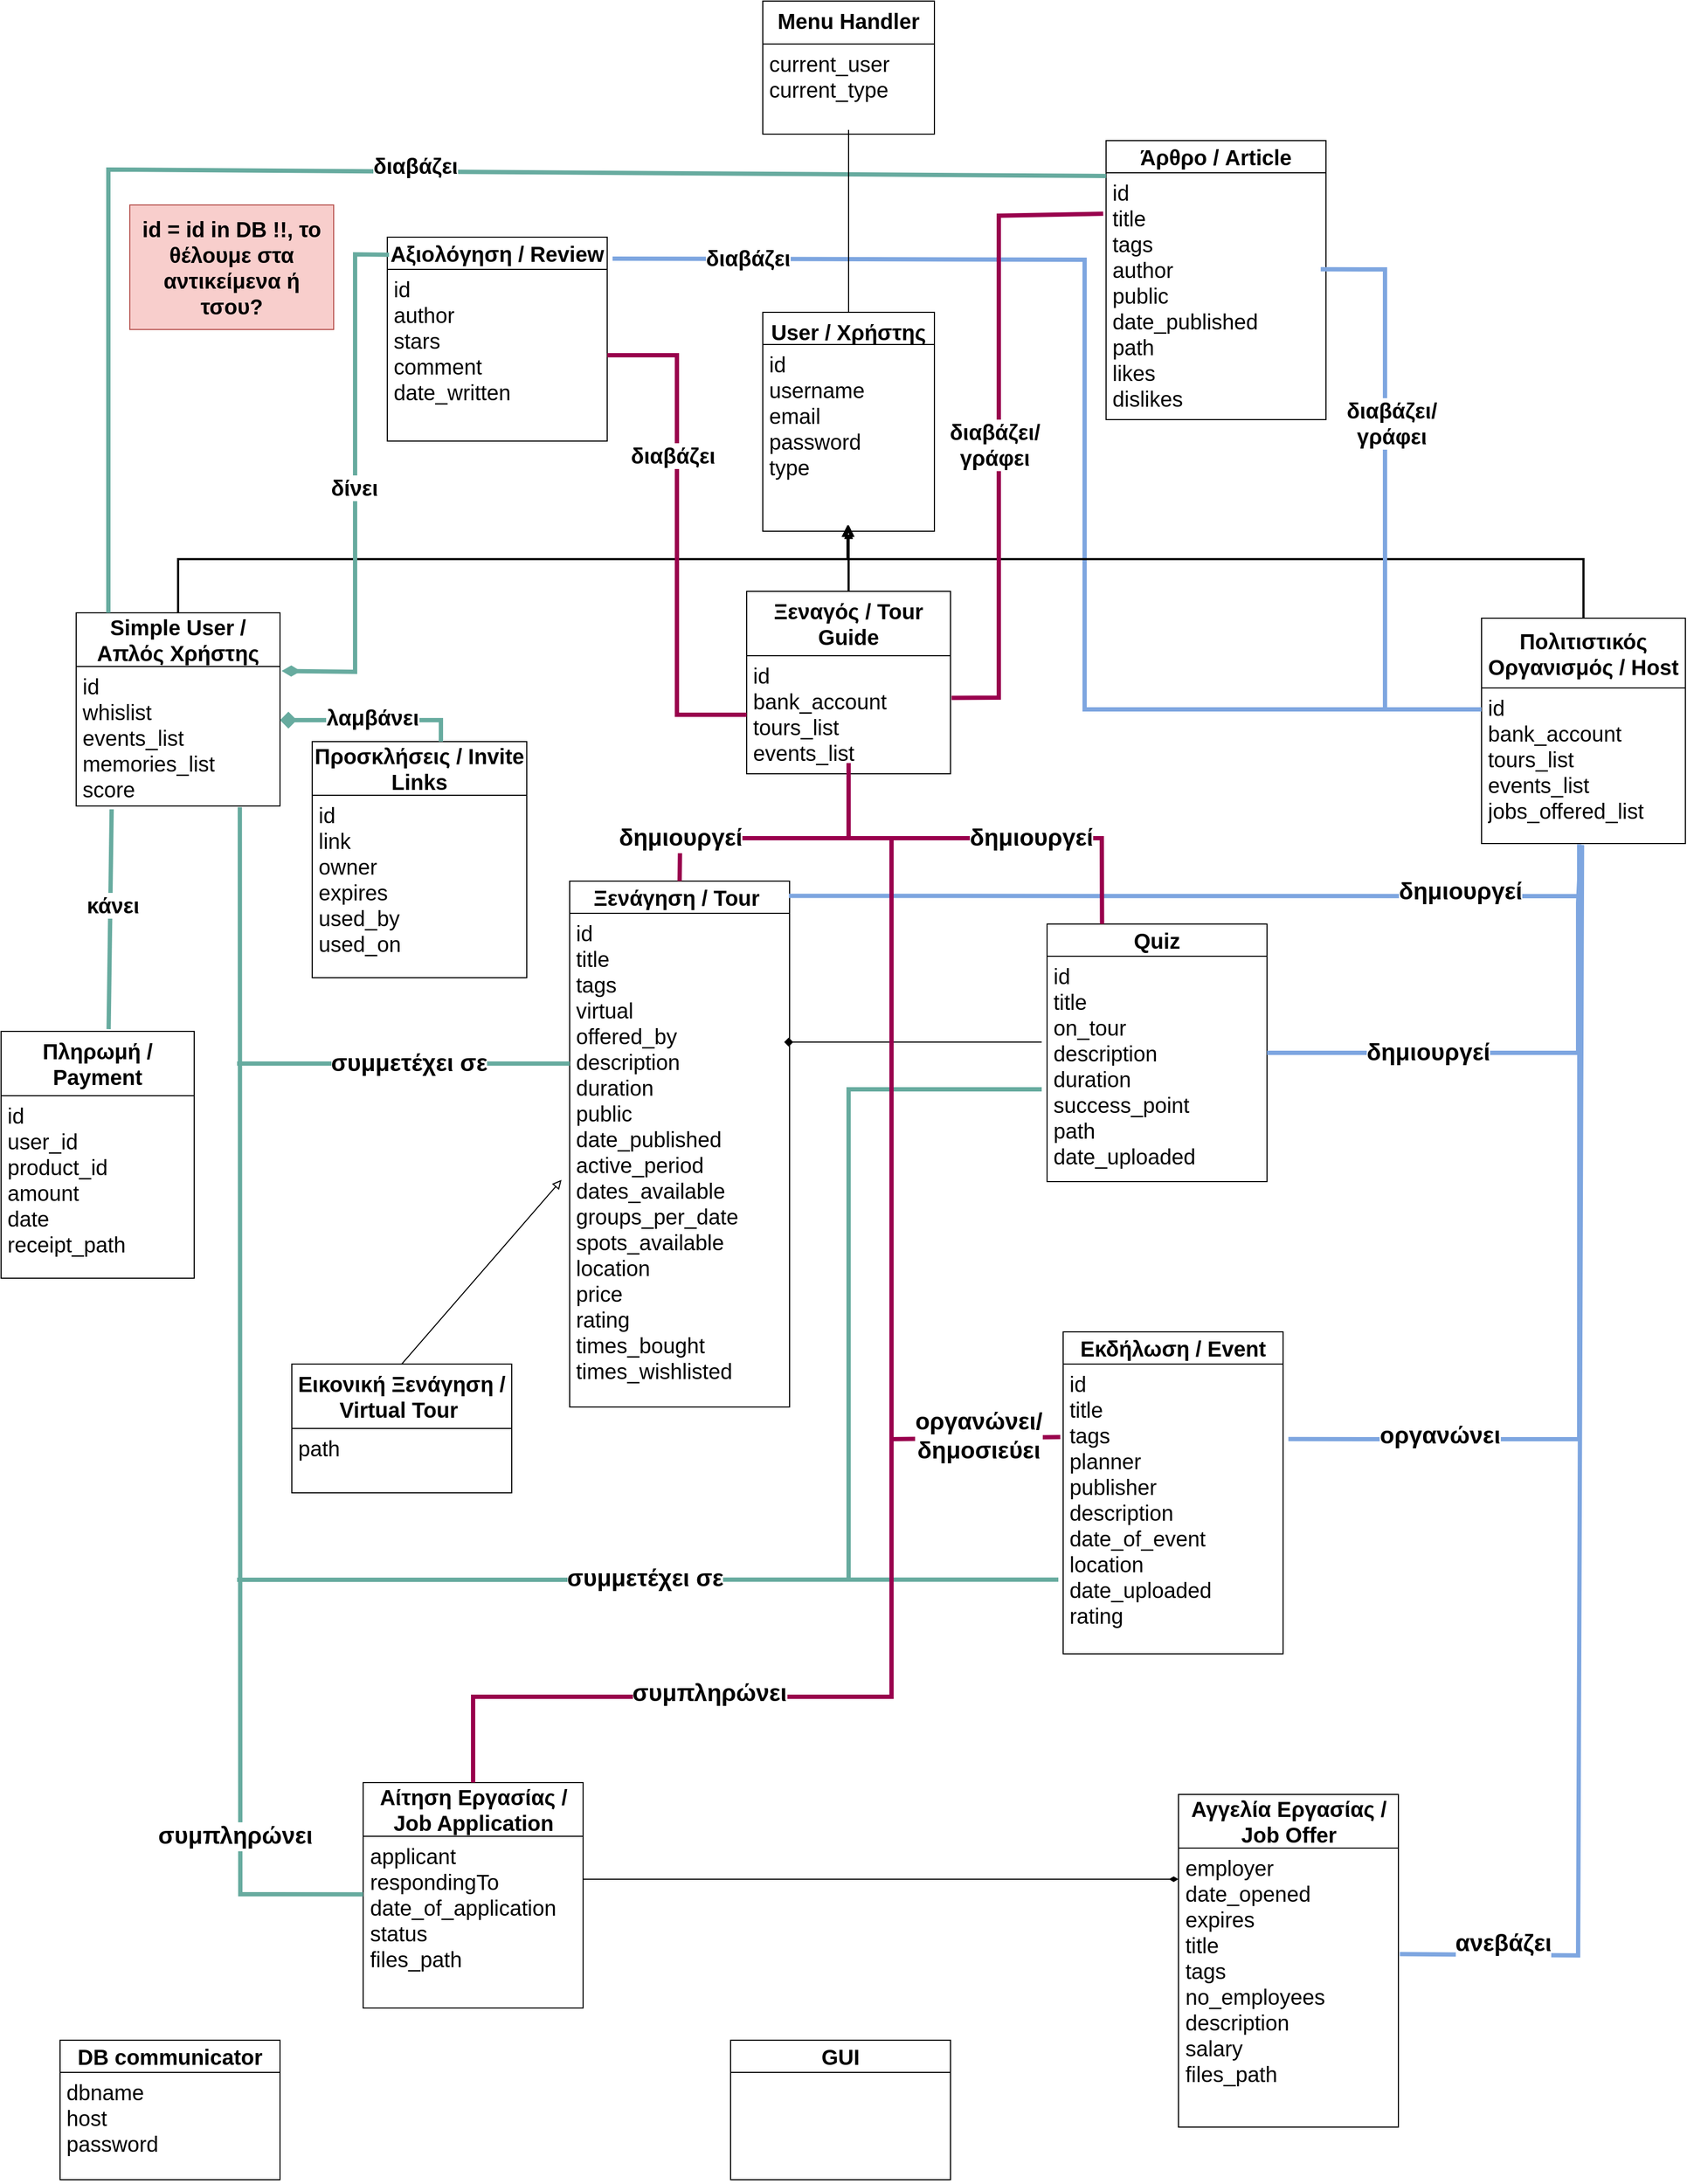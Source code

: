<mxfile version="21.2.1" type="device">
  <diagram id="C5RBs43oDa-KdzZeNtuy" name="Page-1">
    <mxGraphModel dx="2664" dy="2073" grid="1" gridSize="10" guides="1" tooltips="1" connect="1" arrows="1" fold="1" page="1" pageScale="1" pageWidth="827" pageHeight="1169" math="0" shadow="0">
      <root>
        <mxCell id="WIyWlLk6GJQsqaUBKTNV-0" />
        <mxCell id="WIyWlLk6GJQsqaUBKTNV-1" parent="WIyWlLk6GJQsqaUBKTNV-0" />
        <mxCell id="2JS95DW83qILI5_Ju0iu-93" value="" style="endArrow=none;html=1;rounded=0;strokeColor=#7EA6E0;strokeWidth=4;fontSize=20;" parent="WIyWlLk6GJQsqaUBKTNV-1" edge="1">
          <mxGeometry width="50" height="50" relative="1" as="geometry">
            <mxPoint x="610" y="-880" as="sourcePoint" />
            <mxPoint x="1420" y="-460" as="targetPoint" />
            <Array as="points">
              <mxPoint x="1050" y="-879" />
              <mxPoint x="1050" y="-460" />
            </Array>
          </mxGeometry>
        </mxCell>
        <mxCell id="zkfFHV4jXpPFQw0GAbJ--0" value="User / Χρήστης" style="swimlane;fontStyle=1;align=center;verticalAlign=top;childLayout=stackLayout;horizontal=1;startSize=30;horizontalStack=0;resizeParent=1;resizeLast=0;collapsible=1;marginBottom=0;rounded=0;shadow=0;strokeWidth=1;fontSize=20;" parent="WIyWlLk6GJQsqaUBKTNV-1" vertex="1">
          <mxGeometry x="750" y="-830" width="160" height="204" as="geometry">
            <mxRectangle x="230" y="140" width="160" height="26" as="alternateBounds" />
          </mxGeometry>
        </mxCell>
        <mxCell id="zkfFHV4jXpPFQw0GAbJ--1" value="id&#xa;username&#xa;email&#xa;password&#xa;type" style="text;align=left;verticalAlign=top;spacingLeft=4;spacingRight=4;overflow=hidden;rotatable=0;points=[[0,0.5],[1,0.5]];portConstraint=eastwest;fontSize=20;" parent="zkfFHV4jXpPFQw0GAbJ--0" vertex="1">
          <mxGeometry y="30" width="160" height="170" as="geometry" />
        </mxCell>
        <mxCell id="2JS95DW83qILI5_Ju0iu-21" style="edgeStyle=orthogonalEdgeStyle;rounded=0;orthogonalLoop=1;jettySize=auto;html=1;exitX=0.5;exitY=0;exitDx=0;exitDy=0;entryX=0.5;entryY=0.988;entryDx=0;entryDy=0;entryPerimeter=0;endArrow=block;endFill=0;strokeWidth=2;fontSize=20;" parent="WIyWlLk6GJQsqaUBKTNV-1" source="2JS95DW83qILI5_Ju0iu-8" target="zkfFHV4jXpPFQw0GAbJ--1" edge="1">
          <mxGeometry relative="1" as="geometry">
            <Array as="points">
              <mxPoint x="205" y="-600" />
              <mxPoint x="830" y="-600" />
            </Array>
          </mxGeometry>
        </mxCell>
        <mxCell id="2JS95DW83qILI5_Ju0iu-8" value="&lt;b style=&quot;font-size: 20px;&quot;&gt;Simple User / Απλός Χρήστης&lt;/b&gt;" style="swimlane;fontStyle=0;childLayout=stackLayout;horizontal=1;startSize=50;horizontalStack=0;resizeParent=1;resizeParentMax=0;resizeLast=0;collapsible=1;marginBottom=0;whiteSpace=wrap;html=1;verticalAlign=middle;fontSize=20;" parent="WIyWlLk6GJQsqaUBKTNV-1" vertex="1">
          <mxGeometry x="110" y="-550" width="190" height="180" as="geometry" />
        </mxCell>
        <mxCell id="2JS95DW83qILI5_Ju0iu-9" value="id&lt;br style=&quot;font-size: 20px;&quot;&gt;whislist&lt;br style=&quot;font-size: 20px;&quot;&gt;events_list&lt;br style=&quot;font-size: 20px;&quot;&gt;memories_list&lt;br&gt;score" style="text;strokeColor=none;fillColor=none;align=left;verticalAlign=top;spacingLeft=4;spacingRight=4;overflow=hidden;points=[[0,0.5],[1,0.5]];portConstraint=eastwest;rotatable=0;whiteSpace=wrap;html=1;fontSize=20;" parent="2JS95DW83qILI5_Ju0iu-8" vertex="1">
          <mxGeometry y="50" width="190" height="130" as="geometry" />
        </mxCell>
        <mxCell id="2JS95DW83qILI5_Ju0iu-12" value="&lt;b style=&quot;font-size: 20px;&quot;&gt;Ξεναγός / Tour Guide&lt;/b&gt;" style="swimlane;fontStyle=0;childLayout=stackLayout;horizontal=1;startSize=60;horizontalStack=0;resizeParent=1;resizeParentMax=0;resizeLast=0;collapsible=1;marginBottom=0;whiteSpace=wrap;html=1;verticalAlign=middle;fontSize=20;" parent="WIyWlLk6GJQsqaUBKTNV-1" vertex="1">
          <mxGeometry x="735" y="-570" width="190" height="170" as="geometry" />
        </mxCell>
        <mxCell id="2JS95DW83qILI5_Ju0iu-13" value="id&lt;br style=&quot;font-size: 20px;&quot;&gt;bank_account&lt;br style=&quot;font-size: 20px;&quot;&gt;tours_list&lt;br&gt;events_list" style="text;strokeColor=none;fillColor=none;align=left;verticalAlign=top;spacingLeft=4;spacingRight=4;overflow=hidden;points=[[0,0.5],[1,0.5]];portConstraint=eastwest;rotatable=0;whiteSpace=wrap;html=1;fontSize=20;" parent="2JS95DW83qILI5_Ju0iu-12" vertex="1">
          <mxGeometry y="60" width="190" height="110" as="geometry" />
        </mxCell>
        <mxCell id="2JS95DW83qILI5_Ju0iu-22" style="edgeStyle=orthogonalEdgeStyle;rounded=0;orthogonalLoop=1;jettySize=auto;html=1;exitX=0.5;exitY=0;exitDx=0;exitDy=0;entryX=0.494;entryY=0.988;entryDx=0;entryDy=0;entryPerimeter=0;endArrow=block;endFill=0;strokeWidth=2;strokeColor=#000000;fontSize=20;" parent="WIyWlLk6GJQsqaUBKTNV-1" source="2JS95DW83qILI5_Ju0iu-14" target="zkfFHV4jXpPFQw0GAbJ--1" edge="1">
          <mxGeometry relative="1" as="geometry">
            <Array as="points">
              <mxPoint x="1515" y="-600" />
              <mxPoint x="829" y="-600" />
            </Array>
          </mxGeometry>
        </mxCell>
        <mxCell id="2JS95DW83qILI5_Ju0iu-14" value="&lt;b style=&quot;font-size: 20px;&quot;&gt;Πολιτιστικός Οργανισμός / Host&lt;/b&gt;" style="swimlane;fontStyle=0;childLayout=stackLayout;horizontal=1;startSize=65;horizontalStack=0;resizeParent=1;resizeParentMax=0;resizeLast=0;collapsible=1;marginBottom=0;whiteSpace=wrap;html=1;verticalAlign=middle;fontSize=20;" parent="WIyWlLk6GJQsqaUBKTNV-1" vertex="1">
          <mxGeometry x="1420" y="-545" width="190" height="210" as="geometry" />
        </mxCell>
        <mxCell id="2JS95DW83qILI5_Ju0iu-15" value="id&lt;br style=&quot;font-size: 20px;&quot;&gt;bank_account&lt;br style=&quot;font-size: 20px;&quot;&gt;tours_list&lt;br style=&quot;font-size: 20px;&quot;&gt;events_list&lt;br&gt;jobs_offered_list" style="text;strokeColor=none;fillColor=none;align=left;verticalAlign=top;spacingLeft=4;spacingRight=4;overflow=hidden;points=[[0,0.5],[1,0.5]];portConstraint=eastwest;rotatable=0;whiteSpace=wrap;html=1;fontSize=20;" parent="2JS95DW83qILI5_Ju0iu-14" vertex="1">
          <mxGeometry y="65" width="190" height="145" as="geometry" />
        </mxCell>
        <mxCell id="2JS95DW83qILI5_Ju0iu-20" value="" style="endArrow=blockThin;html=1;rounded=0;exitX=0.5;exitY=0;exitDx=0;exitDy=0;endFill=0;endSize=6;strokeWidth=2;fontSize=20;" parent="WIyWlLk6GJQsqaUBKTNV-1" source="2JS95DW83qILI5_Ju0iu-12" target="zkfFHV4jXpPFQw0GAbJ--1" edge="1">
          <mxGeometry width="50" height="50" relative="1" as="geometry">
            <mxPoint x="680" y="-450" as="sourcePoint" />
            <mxPoint x="730" y="-500" as="targetPoint" />
          </mxGeometry>
        </mxCell>
        <mxCell id="2JS95DW83qILI5_Ju0iu-25" value="&lt;b style=&quot;font-size: 20px;&quot;&gt;Πληρωμή / Payment&lt;/b&gt;" style="swimlane;fontStyle=0;childLayout=stackLayout;horizontal=1;startSize=60;horizontalStack=0;resizeParent=1;resizeParentMax=0;resizeLast=0;collapsible=1;marginBottom=0;whiteSpace=wrap;html=1;verticalAlign=middle;fontSize=20;" parent="WIyWlLk6GJQsqaUBKTNV-1" vertex="1">
          <mxGeometry x="40" y="-160" width="180" height="230" as="geometry" />
        </mxCell>
        <mxCell id="2JS95DW83qILI5_Ju0iu-26" value="id&lt;br style=&quot;font-size: 20px;&quot;&gt;user_id&lt;br style=&quot;font-size: 20px;&quot;&gt;product_id&lt;br style=&quot;font-size: 20px;&quot;&gt;amount&lt;br style=&quot;font-size: 20px;&quot;&gt;date&lt;br style=&quot;font-size: 20px;&quot;&gt;receipt_path" style="text;strokeColor=none;fillColor=none;align=left;verticalAlign=top;spacingLeft=4;spacingRight=4;overflow=hidden;points=[[0,0.5],[1,0.5]];portConstraint=eastwest;rotatable=0;whiteSpace=wrap;html=1;fontSize=20;" parent="2JS95DW83qILI5_Ju0iu-25" vertex="1">
          <mxGeometry y="60" width="180" height="170" as="geometry" />
        </mxCell>
        <mxCell id="2JS95DW83qILI5_Ju0iu-31" value="&lt;b style=&quot;font-size: 20px;&quot;&gt;Αγγελία Εργασίας / Job Offer&lt;/b&gt;" style="swimlane;fontStyle=0;childLayout=stackLayout;horizontal=1;startSize=50;horizontalStack=0;resizeParent=1;resizeParentMax=0;resizeLast=0;collapsible=1;marginBottom=0;whiteSpace=wrap;html=1;fontSize=20;" parent="WIyWlLk6GJQsqaUBKTNV-1" vertex="1">
          <mxGeometry x="1137.5" y="551" width="205" height="310" as="geometry" />
        </mxCell>
        <mxCell id="2JS95DW83qILI5_Ju0iu-32" value="employer&lt;br&gt;date_opened&lt;br&gt;expires&lt;br&gt;title&lt;br&gt;tags&lt;br&gt;no_employees&lt;br&gt;description&lt;br&gt;salary&lt;br&gt;files_path" style="text;strokeColor=none;fillColor=none;align=left;verticalAlign=top;spacingLeft=4;spacingRight=4;overflow=hidden;points=[[0,0.5],[1,0.5]];portConstraint=eastwest;rotatable=0;whiteSpace=wrap;html=1;fontSize=20;" parent="2JS95DW83qILI5_Ju0iu-31" vertex="1">
          <mxGeometry y="50" width="205" height="260" as="geometry" />
        </mxCell>
        <mxCell id="2JS95DW83qILI5_Ju0iu-35" value="&lt;b style=&quot;font-size: 20px;&quot;&gt;Αίτηση Εργασίας / Job Application&lt;/b&gt;" style="swimlane;fontStyle=0;childLayout=stackLayout;horizontal=1;startSize=50;horizontalStack=0;resizeParent=1;resizeParentMax=0;resizeLast=0;collapsible=1;marginBottom=0;whiteSpace=wrap;html=1;fontSize=20;" parent="WIyWlLk6GJQsqaUBKTNV-1" vertex="1">
          <mxGeometry x="377.5" y="540" width="205" height="210" as="geometry" />
        </mxCell>
        <mxCell id="2JS95DW83qILI5_Ju0iu-36" value="applicant&lt;br&gt;respondingTo&lt;br&gt;date_of_application&lt;br&gt;status&lt;br&gt;files_path&lt;br&gt;" style="text;strokeColor=none;fillColor=none;align=left;verticalAlign=top;spacingLeft=4;spacingRight=4;overflow=hidden;points=[[0,0.5],[1,0.5]];portConstraint=eastwest;rotatable=0;whiteSpace=wrap;html=1;fontSize=20;" parent="2JS95DW83qILI5_Ju0iu-35" vertex="1">
          <mxGeometry y="50" width="205" height="160" as="geometry" />
        </mxCell>
        <mxCell id="2JS95DW83qILI5_Ju0iu-37" value="&lt;b style=&quot;font-size: 20px;&quot;&gt;Ξενάγηση / Tour&amp;nbsp;&lt;/b&gt;" style="swimlane;fontStyle=0;childLayout=stackLayout;horizontal=1;startSize=30;horizontalStack=0;resizeParent=1;resizeParentMax=0;resizeLast=0;collapsible=1;marginBottom=0;whiteSpace=wrap;html=1;fontSize=20;" parent="WIyWlLk6GJQsqaUBKTNV-1" vertex="1">
          <mxGeometry x="570" y="-300" width="205" height="490" as="geometry" />
        </mxCell>
        <mxCell id="2JS95DW83qILI5_Ju0iu-38" value="id&amp;nbsp;&lt;br style=&quot;font-size: 20px;&quot;&gt;title&lt;br style=&quot;font-size: 20px;&quot;&gt;tags&lt;br style=&quot;font-size: 20px;&quot;&gt;virtual&lt;br style=&quot;font-size: 20px;&quot;&gt;offered_by&lt;br style=&quot;font-size: 20px;&quot;&gt;description&lt;br style=&quot;font-size: 20px;&quot;&gt;duration&lt;br style=&quot;font-size: 20px;&quot;&gt;public&lt;br style=&quot;font-size: 20px;&quot;&gt;date_published&lt;br style=&quot;font-size: 20px;&quot;&gt;active_period&lt;br style=&quot;font-size: 20px;&quot;&gt;dates_available&lt;br&gt;groups_per_date&lt;br style=&quot;font-size: 20px;&quot;&gt;spots_available&lt;br&gt;location&lt;br&gt;price&lt;br style=&quot;font-size: 20px;&quot;&gt;rating&lt;br style=&quot;font-size: 20px;&quot;&gt;times_bought&lt;br style=&quot;font-size: 20px;&quot;&gt;times_wishlisted" style="text;strokeColor=none;fillColor=none;align=left;verticalAlign=top;spacingLeft=4;spacingRight=4;overflow=hidden;points=[[0,0.5],[1,0.5]];portConstraint=eastwest;rotatable=0;whiteSpace=wrap;html=1;fontSize=20;" parent="2JS95DW83qILI5_Ju0iu-37" vertex="1">
          <mxGeometry y="30" width="205" height="460" as="geometry" />
        </mxCell>
        <mxCell id="2JS95DW83qILI5_Ju0iu-39" value="&lt;b style=&quot;font-size: 20px;&quot;&gt;Εικονική Ξενάγηση / Virtual Tour&amp;nbsp;&lt;/b&gt;" style="swimlane;fontStyle=0;childLayout=stackLayout;horizontal=1;startSize=60;horizontalStack=0;resizeParent=1;resizeParentMax=0;resizeLast=0;collapsible=1;marginBottom=0;whiteSpace=wrap;html=1;fontSize=20;" parent="WIyWlLk6GJQsqaUBKTNV-1" vertex="1">
          <mxGeometry x="311" y="150" width="205" height="120" as="geometry" />
        </mxCell>
        <mxCell id="2JS95DW83qILI5_Ju0iu-40" value="path&lt;br style=&quot;font-size: 20px;&quot;&gt;" style="text;strokeColor=none;fillColor=none;align=left;verticalAlign=top;spacingLeft=4;spacingRight=4;overflow=hidden;points=[[0,0.5],[1,0.5]];portConstraint=eastwest;rotatable=0;whiteSpace=wrap;html=1;fontSize=20;" parent="2JS95DW83qILI5_Ju0iu-39" vertex="1">
          <mxGeometry y="60" width="205" height="60" as="geometry" />
        </mxCell>
        <mxCell id="2JS95DW83qILI5_Ju0iu-41" value="&lt;font style=&quot;font-size: 20px;&quot;&gt;&lt;b style=&quot;font-size: 20px;&quot;&gt;id = id in DB !!, το θέλουμε στα αντικείμενα ή τσου?&lt;/b&gt;&lt;/font&gt;" style="text;html=1;strokeColor=#b85450;fillColor=#f8cecc;align=center;verticalAlign=middle;whiteSpace=wrap;rounded=0;fontSize=20;" parent="WIyWlLk6GJQsqaUBKTNV-1" vertex="1">
          <mxGeometry x="160" y="-930" width="190" height="116" as="geometry" />
        </mxCell>
        <mxCell id="2JS95DW83qILI5_Ju0iu-44" value="&lt;b style=&quot;font-size: 20px;&quot;&gt;Εκδήλωση / Event&lt;/b&gt;" style="swimlane;fontStyle=0;childLayout=stackLayout;horizontal=1;startSize=30;horizontalStack=0;resizeParent=1;resizeParentMax=0;resizeLast=0;collapsible=1;marginBottom=0;whiteSpace=wrap;html=1;fontSize=20;" parent="WIyWlLk6GJQsqaUBKTNV-1" vertex="1">
          <mxGeometry x="1030" y="120" width="205" height="300" as="geometry" />
        </mxCell>
        <mxCell id="2JS95DW83qILI5_Ju0iu-45" value="id&amp;nbsp;&lt;br style=&quot;font-size: 20px;&quot;&gt;title&lt;br style=&quot;font-size: 20px;&quot;&gt;tags&lt;br style=&quot;font-size: 20px;&quot;&gt;planner&lt;br style=&quot;font-size: 20px;&quot;&gt;publisher&lt;br style=&quot;font-size: 20px;&quot;&gt;description&lt;br style=&quot;font-size: 20px;&quot;&gt;date_of_event&lt;br&gt;location&lt;br style=&quot;font-size: 20px;&quot;&gt;date_uploaded&lt;br style=&quot;font-size: 20px;&quot;&gt;rating" style="text;strokeColor=none;fillColor=none;align=left;verticalAlign=top;spacingLeft=4;spacingRight=4;overflow=hidden;points=[[0,0.5],[1,0.5]];portConstraint=eastwest;rotatable=0;whiteSpace=wrap;html=1;fontSize=20;" parent="2JS95DW83qILI5_Ju0iu-44" vertex="1">
          <mxGeometry y="30" width="205" height="270" as="geometry" />
        </mxCell>
        <mxCell id="2JS95DW83qILI5_Ju0iu-46" value="&lt;b style=&quot;font-size: 20px;&quot;&gt;Quiz&lt;/b&gt;" style="swimlane;fontStyle=0;childLayout=stackLayout;horizontal=1;startSize=30;horizontalStack=0;resizeParent=1;resizeParentMax=0;resizeLast=0;collapsible=1;marginBottom=0;whiteSpace=wrap;html=1;fontSize=20;" parent="WIyWlLk6GJQsqaUBKTNV-1" vertex="1">
          <mxGeometry x="1015" y="-260" width="205" height="240" as="geometry" />
        </mxCell>
        <mxCell id="2JS95DW83qILI5_Ju0iu-47" value="id&amp;nbsp;&lt;br style=&quot;font-size: 20px;&quot;&gt;title&lt;br style=&quot;font-size: 20px;&quot;&gt;on_tour&lt;br style=&quot;font-size: 20px;&quot;&gt;description&lt;br style=&quot;font-size: 20px;&quot;&gt;duration&lt;br&gt;success_point&lt;br style=&quot;font-size: 20px;&quot;&gt;path&lt;br style=&quot;font-size: 20px;&quot;&gt;date_uploaded" style="text;strokeColor=none;fillColor=none;align=left;verticalAlign=top;spacingLeft=4;spacingRight=4;overflow=hidden;points=[[0,0.5],[1,0.5]];portConstraint=eastwest;rotatable=0;whiteSpace=wrap;html=1;fontSize=20;" parent="2JS95DW83qILI5_Ju0iu-46" vertex="1">
          <mxGeometry y="30" width="205" height="210" as="geometry" />
        </mxCell>
        <mxCell id="2JS95DW83qILI5_Ju0iu-48" value="&lt;b style=&quot;font-size: 20px;&quot;&gt;Προσκλήσεις / Invite Links&lt;/b&gt;" style="swimlane;fontStyle=0;childLayout=stackLayout;horizontal=1;startSize=50;horizontalStack=0;resizeParent=1;resizeParentMax=0;resizeLast=0;collapsible=1;marginBottom=0;whiteSpace=wrap;html=1;fontSize=20;" parent="WIyWlLk6GJQsqaUBKTNV-1" vertex="1">
          <mxGeometry x="330" y="-430" width="200" height="220" as="geometry" />
        </mxCell>
        <mxCell id="2JS95DW83qILI5_Ju0iu-49" value="id&lt;br style=&quot;font-size: 20px;&quot;&gt;link&lt;br style=&quot;font-size: 20px;&quot;&gt;owner&lt;br style=&quot;font-size: 20px;&quot;&gt;expires&lt;br style=&quot;font-size: 20px;&quot;&gt;used_by&lt;br style=&quot;font-size: 20px;&quot;&gt;used_on" style="text;strokeColor=none;fillColor=none;align=left;verticalAlign=top;spacingLeft=4;spacingRight=4;overflow=hidden;points=[[0,0.5],[1,0.5]];portConstraint=eastwest;rotatable=0;whiteSpace=wrap;html=1;fontSize=20;" parent="2JS95DW83qILI5_Ju0iu-48" vertex="1">
          <mxGeometry y="50" width="200" height="170" as="geometry" />
        </mxCell>
        <mxCell id="2JS95DW83qILI5_Ju0iu-52" value="&lt;b style=&quot;font-size: 20px;&quot;&gt;Άρθρο / Article&lt;/b&gt;" style="swimlane;fontStyle=0;childLayout=stackLayout;horizontal=1;startSize=30;horizontalStack=0;resizeParent=1;resizeParentMax=0;resizeLast=0;collapsible=1;marginBottom=0;whiteSpace=wrap;html=1;fontSize=20;" parent="WIyWlLk6GJQsqaUBKTNV-1" vertex="1">
          <mxGeometry x="1070" y="-990" width="205" height="260" as="geometry" />
        </mxCell>
        <mxCell id="2JS95DW83qILI5_Ju0iu-53" value="id&amp;nbsp;&lt;br style=&quot;font-size: 20px;&quot;&gt;title&lt;br style=&quot;font-size: 20px;&quot;&gt;tags&lt;br style=&quot;font-size: 20px;&quot;&gt;author&lt;br style=&quot;font-size: 20px;&quot;&gt;public&lt;br style=&quot;font-size: 20px;&quot;&gt;date_published&lt;br style=&quot;font-size: 20px;&quot;&gt;path&lt;br&gt;likes&lt;br&gt;dislikes" style="text;strokeColor=none;fillColor=none;align=left;verticalAlign=top;spacingLeft=4;spacingRight=4;overflow=hidden;points=[[0,0.5],[1,0.5]];portConstraint=eastwest;rotatable=0;whiteSpace=wrap;html=1;fontSize=20;" parent="2JS95DW83qILI5_Ju0iu-52" vertex="1">
          <mxGeometry y="30" width="205" height="230" as="geometry" />
        </mxCell>
        <mxCell id="2JS95DW83qILI5_Ju0iu-54" value="&lt;b style=&quot;font-size: 20px;&quot;&gt;Aξιολόγηση / Review&lt;/b&gt;" style="swimlane;fontStyle=0;childLayout=stackLayout;horizontal=1;startSize=30;horizontalStack=0;resizeParent=1;resizeParentMax=0;resizeLast=0;collapsible=1;marginBottom=0;whiteSpace=wrap;html=1;fontSize=20;" parent="WIyWlLk6GJQsqaUBKTNV-1" vertex="1">
          <mxGeometry x="400" y="-900" width="205" height="190" as="geometry" />
        </mxCell>
        <mxCell id="2JS95DW83qILI5_Ju0iu-55" value="id&amp;nbsp;&lt;br style=&quot;font-size: 20px;&quot;&gt;author&lt;br style=&quot;font-size: 20px;&quot;&gt;stars&lt;br style=&quot;font-size: 20px;&quot;&gt;comment&lt;br style=&quot;font-size: 20px;&quot;&gt;date_written" style="text;strokeColor=none;fillColor=none;align=left;verticalAlign=top;spacingLeft=4;spacingRight=4;overflow=hidden;points=[[0,0.5],[1,0.5]];portConstraint=eastwest;rotatable=0;whiteSpace=wrap;html=1;fontSize=20;" parent="2JS95DW83qILI5_Ju0iu-54" vertex="1">
          <mxGeometry y="30" width="205" height="160" as="geometry" />
        </mxCell>
        <mxCell id="2JS95DW83qILI5_Ju0iu-66" value="" style="endArrow=none;html=1;rounded=0;exitX=0.557;exitY=-0.009;exitDx=0;exitDy=0;strokeColor=#67AB9F;strokeWidth=4;entryX=0.174;entryY=1.024;entryDx=0;entryDy=0;entryPerimeter=0;fontSize=20;exitPerimeter=0;" parent="WIyWlLk6GJQsqaUBKTNV-1" source="2JS95DW83qILI5_Ju0iu-25" target="2JS95DW83qILI5_Ju0iu-9" edge="1">
          <mxGeometry width="50" height="50" relative="1" as="geometry">
            <mxPoint x="130" y="-360" as="sourcePoint" />
            <mxPoint x="180" y="-410" as="targetPoint" />
            <Array as="points" />
          </mxGeometry>
        </mxCell>
        <mxCell id="2JS95DW83qILI5_Ju0iu-67" value="" style="endArrow=none;html=1;rounded=0;exitX=0.5;exitY=0;exitDx=0;exitDy=0;startArrow=none;startFill=0;strokeWidth=4;strokeColor=#99004D;fontSize=20;" parent="WIyWlLk6GJQsqaUBKTNV-1" source="2JS95DW83qILI5_Ju0iu-37" target="2JS95DW83qILI5_Ju0iu-13" edge="1">
          <mxGeometry width="50" height="50" relative="1" as="geometry">
            <mxPoint x="670" y="-250" as="sourcePoint" />
            <mxPoint x="720" y="-300" as="targetPoint" />
            <Array as="points">
              <mxPoint x="673" y="-340" />
              <mxPoint x="830" y="-340" />
            </Array>
          </mxGeometry>
        </mxCell>
        <mxCell id="2JS95DW83qILI5_Ju0iu-69" value="" style="endArrow=none;html=1;rounded=0;exitX=-0.037;exitY=0.54;exitDx=0;exitDy=0;startArrow=block;startFill=0;exitPerimeter=0;entryX=0.5;entryY=0;entryDx=0;entryDy=0;fontSize=20;" parent="WIyWlLk6GJQsqaUBKTNV-1" source="2JS95DW83qILI5_Ju0iu-38" target="2JS95DW83qILI5_Ju0iu-39" edge="1">
          <mxGeometry width="50" height="50" relative="1" as="geometry">
            <mxPoint x="870" y="-230" as="sourcePoint" />
            <mxPoint x="750" y="50" as="targetPoint" />
          </mxGeometry>
        </mxCell>
        <mxCell id="2JS95DW83qILI5_Ju0iu-70" value="" style="endArrow=none;html=1;rounded=0;entryX=0.479;entryY=1.005;entryDx=0;entryDy=0;entryPerimeter=0;strokeColor=#7EA6E0;strokeWidth=4;fontSize=20;exitX=0.997;exitY=0.028;exitDx=0;exitDy=0;exitPerimeter=0;" parent="WIyWlLk6GJQsqaUBKTNV-1" source="2JS95DW83qILI5_Ju0iu-37" target="2JS95DW83qILI5_Ju0iu-15" edge="1">
          <mxGeometry width="50" height="50" relative="1" as="geometry">
            <mxPoint x="780" y="-280" as="sourcePoint" />
            <mxPoint x="930" y="-340" as="targetPoint" />
            <Array as="points">
              <mxPoint x="1511" y="-286" />
            </Array>
          </mxGeometry>
        </mxCell>
        <mxCell id="2JS95DW83qILI5_Ju0iu-71" value="" style="endArrow=diamond;html=1;rounded=0;endFill=1;fontSize=20;" parent="WIyWlLk6GJQsqaUBKTNV-1" edge="1">
          <mxGeometry width="50" height="50" relative="1" as="geometry">
            <mxPoint x="1010" y="-150" as="sourcePoint" />
            <mxPoint x="770" y="-150" as="targetPoint" />
          </mxGeometry>
        </mxCell>
        <mxCell id="2JS95DW83qILI5_Ju0iu-72" value="" style="endArrow=none;html=1;rounded=0;exitX=0.25;exitY=0;exitDx=0;exitDy=0;strokeWidth=4;strokeColor=#99004D;fontSize=20;" parent="WIyWlLk6GJQsqaUBKTNV-1" source="2JS95DW83qILI5_Ju0iu-46" edge="1">
          <mxGeometry width="50" height="50" relative="1" as="geometry">
            <mxPoint x="780" y="-360" as="sourcePoint" />
            <mxPoint x="830" y="-410" as="targetPoint" />
            <Array as="points">
              <mxPoint x="1066" y="-340" />
              <mxPoint x="830" y="-340" />
            </Array>
          </mxGeometry>
        </mxCell>
        <mxCell id="2JS95DW83qILI5_Ju0iu-73" value="" style="endArrow=none;html=1;rounded=0;entryX=0.487;entryY=1.009;entryDx=0;entryDy=0;entryPerimeter=0;strokeColor=#7EA6E0;strokeWidth=4;fontSize=20;" parent="WIyWlLk6GJQsqaUBKTNV-1" target="2JS95DW83qILI5_Ju0iu-15" edge="1">
          <mxGeometry width="50" height="50" relative="1" as="geometry">
            <mxPoint x="1220" y="-140" as="sourcePoint" />
            <mxPoint x="1310" y="-410" as="targetPoint" />
            <Array as="points">
              <mxPoint x="1510" y="-140" />
              <mxPoint x="1510" y="-280" />
            </Array>
          </mxGeometry>
        </mxCell>
        <mxCell id="2JS95DW83qILI5_Ju0iu-119" value="&lt;font style=&quot;font-size: 22px;&quot;&gt;&lt;b&gt;δημιουργεί&lt;/b&gt;&lt;/font&gt;" style="edgeLabel;html=1;align=center;verticalAlign=middle;resizable=0;points=[];" parent="2JS95DW83qILI5_Ju0iu-73" vertex="1" connectable="0">
          <mxGeometry x="0.104" relative="1" as="geometry">
            <mxPoint x="-117" as="offset" />
          </mxGeometry>
        </mxCell>
        <mxCell id="2JS95DW83qILI5_Ju0iu-74" value="" style="endArrow=none;html=1;rounded=0;entryX=0.008;entryY=0.086;entryDx=0;entryDy=0;startArrow=diamondThin;startFill=1;strokeWidth=4;strokeColor=#67AB9F;exitX=1.008;exitY=0.032;exitDx=0;exitDy=0;exitPerimeter=0;entryPerimeter=0;fontSize=20;" parent="WIyWlLk6GJQsqaUBKTNV-1" source="2JS95DW83qILI5_Ju0iu-9" target="2JS95DW83qILI5_Ju0iu-54" edge="1">
          <mxGeometry width="50" height="50" relative="1" as="geometry">
            <mxPoint x="300" y="-410" as="sourcePoint" />
            <mxPoint x="350" y="-460" as="targetPoint" />
            <Array as="points">
              <mxPoint x="370" y="-495" />
              <mxPoint x="370" y="-884" />
            </Array>
          </mxGeometry>
        </mxCell>
        <mxCell id="2JS95DW83qILI5_Ju0iu-108" value="&lt;font style=&quot;font-size: 20px;&quot;&gt;δίνει&lt;/font&gt;" style="edgeLabel;html=1;align=center;verticalAlign=middle;resizable=0;points=[];fontStyle=1;fontSize=20;" parent="2JS95DW83qILI5_Ju0iu-74" vertex="1" connectable="0">
          <mxGeometry x="-0.017" y="1" relative="1" as="geometry">
            <mxPoint as="offset" />
          </mxGeometry>
        </mxCell>
        <mxCell id="2JS95DW83qILI5_Ju0iu-75" value="" style="endArrow=none;html=1;rounded=0;exitX=1.005;exitY=0.357;exitDx=0;exitDy=0;exitPerimeter=0;entryX=-0.013;entryY=0.166;entryDx=0;entryDy=0;entryPerimeter=0;strokeWidth=4;strokeColor=#99004D;fontSize=20;" parent="WIyWlLk6GJQsqaUBKTNV-1" source="2JS95DW83qILI5_Ju0iu-13" target="2JS95DW83qILI5_Ju0iu-53" edge="1">
          <mxGeometry width="50" height="50" relative="1" as="geometry">
            <mxPoint x="1080" y="-450" as="sourcePoint" />
            <mxPoint x="1080" y="-474" as="targetPoint" />
            <Array as="points">
              <mxPoint x="970" y="-471" />
              <mxPoint x="970" y="-920" />
            </Array>
          </mxGeometry>
        </mxCell>
        <mxCell id="2JS95DW83qILI5_Ju0iu-76" value="" style="endArrow=none;html=1;rounded=0;strokeColor=#7EA6E0;strokeWidth=4;fontSize=20;entryX=0.976;entryY=0.391;entryDx=0;entryDy=0;entryPerimeter=0;" parent="WIyWlLk6GJQsqaUBKTNV-1" target="2JS95DW83qILI5_Ju0iu-53" edge="1">
          <mxGeometry width="50" height="50" relative="1" as="geometry">
            <mxPoint x="1420" y="-460" as="sourcePoint" />
            <mxPoint x="1280" y="-870" as="targetPoint" />
            <Array as="points">
              <mxPoint x="1330" y="-460" />
              <mxPoint x="1330" y="-870" />
            </Array>
          </mxGeometry>
        </mxCell>
        <mxCell id="2JS95DW83qILI5_Ju0iu-77" value="" style="endArrow=none;html=1;rounded=0;entryX=0.48;entryY=1.043;entryDx=0;entryDy=0;entryPerimeter=0;exitX=1.024;exitY=0.259;exitDx=0;exitDy=0;strokeColor=#7EA6E0;strokeWidth=4;fontSize=20;exitPerimeter=0;" parent="WIyWlLk6GJQsqaUBKTNV-1" source="2JS95DW83qILI5_Ju0iu-45" target="2JS95DW83qILI5_Ju0iu-15" edge="1">
          <mxGeometry width="50" height="50" relative="1" as="geometry">
            <mxPoint x="1080" y="-200" as="sourcePoint" />
            <mxPoint x="1130" y="-250" as="targetPoint" />
            <Array as="points">
              <mxPoint x="1511" y="220" />
            </Array>
          </mxGeometry>
        </mxCell>
        <mxCell id="2JS95DW83qILI5_Ju0iu-78" value="" style="endArrow=none;html=1;rounded=0;entryX=0.493;entryY=1.009;entryDx=0;entryDy=0;entryPerimeter=0;strokeWidth=4;strokeColor=#7EA6E0;fontSize=20;exitX=1.006;exitY=0.38;exitDx=0;exitDy=0;exitPerimeter=0;" parent="WIyWlLk6GJQsqaUBKTNV-1" source="2JS95DW83qILI5_Ju0iu-32" target="2JS95DW83qILI5_Ju0iu-15" edge="1">
          <mxGeometry width="50" height="50" relative="1" as="geometry">
            <mxPoint x="1360" y="370" as="sourcePoint" />
            <mxPoint x="1130" as="targetPoint" />
            <Array as="points">
              <mxPoint x="1510" y="701" />
            </Array>
          </mxGeometry>
        </mxCell>
        <mxCell id="2JS95DW83qILI5_Ju0iu-84" style="edgeStyle=orthogonalEdgeStyle;rounded=0;orthogonalLoop=1;jettySize=auto;html=1;exitX=1;exitY=0.5;exitDx=0;exitDy=0;endArrow=diamondThin;endFill=1;fontSize=20;" parent="WIyWlLk6GJQsqaUBKTNV-1" source="2JS95DW83qILI5_Ju0iu-36" edge="1">
          <mxGeometry relative="1" as="geometry">
            <Array as="points">
              <mxPoint x="582.5" y="630" />
            </Array>
            <mxPoint x="1137.5" y="630" as="targetPoint" />
          </mxGeometry>
        </mxCell>
        <mxCell id="2JS95DW83qILI5_Ju0iu-87" value="" style="endArrow=none;html=1;rounded=0;entryX=0.803;entryY=1.009;entryDx=0;entryDy=0;entryPerimeter=0;exitX=0;exitY=0.338;exitDx=0;exitDy=0;strokeWidth=4;strokeColor=#67AB9F;fontSize=20;exitPerimeter=0;" parent="WIyWlLk6GJQsqaUBKTNV-1" source="2JS95DW83qILI5_Ju0iu-36" target="2JS95DW83qILI5_Ju0iu-9" edge="1">
          <mxGeometry width="50" height="50" relative="1" as="geometry">
            <mxPoint x="500" y="-50" as="sourcePoint" />
            <mxPoint x="550" y="-100" as="targetPoint" />
            <Array as="points">
              <mxPoint x="263" y="644" />
            </Array>
          </mxGeometry>
        </mxCell>
        <mxCell id="2JS95DW83qILI5_Ju0iu-88" style="edgeStyle=orthogonalEdgeStyle;rounded=0;orthogonalLoop=1;jettySize=auto;html=1;exitX=0;exitY=0.5;exitDx=0;exitDy=0;entryX=1;entryY=0.5;entryDx=0;entryDy=0;endArrow=none;endFill=0;strokeWidth=4;strokeColor=#99004D;fontSize=20;" parent="WIyWlLk6GJQsqaUBKTNV-1" source="2JS95DW83qILI5_Ju0iu-13" target="2JS95DW83qILI5_Ju0iu-55" edge="1">
          <mxGeometry relative="1" as="geometry" />
        </mxCell>
        <mxCell id="2JS95DW83qILI5_Ju0iu-89" value="" style="endArrow=none;html=1;rounded=0;strokeWidth=4;strokeColor=#67AB9F;fontSize=20;" parent="WIyWlLk6GJQsqaUBKTNV-1" edge="1">
          <mxGeometry width="50" height="50" relative="1" as="geometry">
            <mxPoint x="260" y="-130" as="sourcePoint" />
            <mxPoint x="570" y="-130" as="targetPoint" />
          </mxGeometry>
        </mxCell>
        <mxCell id="2JS95DW83qILI5_Ju0iu-91" value="" style="endArrow=none;html=1;rounded=0;strokeColor=#67AB9F;strokeWidth=4;fontSize=20;entryX=-0.022;entryY=0.744;entryDx=0;entryDy=0;entryPerimeter=0;" parent="WIyWlLk6GJQsqaUBKTNV-1" target="2JS95DW83qILI5_Ju0iu-45" edge="1">
          <mxGeometry width="50" height="50" relative="1" as="geometry">
            <mxPoint x="260" y="351" as="sourcePoint" />
            <mxPoint x="1010" y="210" as="targetPoint" />
            <Array as="points" />
          </mxGeometry>
        </mxCell>
        <mxCell id="2JS95DW83qILI5_Ju0iu-94" value="" style="endArrow=none;html=1;rounded=0;entryX=0;entryY=0.127;entryDx=0;entryDy=0;entryPerimeter=0;strokeColor=#67AB9F;strokeWidth=4;fontSize=20;" parent="WIyWlLk6GJQsqaUBKTNV-1" target="2JS95DW83qILI5_Ju0iu-52" edge="1">
          <mxGeometry width="50" height="50" relative="1" as="geometry">
            <mxPoint x="140" y="-550" as="sourcePoint" />
            <mxPoint x="190" y="-600" as="targetPoint" />
            <Array as="points">
              <mxPoint x="140" y="-963" />
            </Array>
          </mxGeometry>
        </mxCell>
        <mxCell id="2JS95DW83qILI5_Ju0iu-95" style="edgeStyle=orthogonalEdgeStyle;rounded=0;orthogonalLoop=1;jettySize=auto;html=1;endArrow=none;endFill=0;startArrow=diamond;startFill=1;strokeColor=#67AB9F;strokeWidth=4;fontSize=20;" parent="WIyWlLk6GJQsqaUBKTNV-1" edge="1">
          <mxGeometry relative="1" as="geometry">
            <mxPoint x="300" y="-450" as="sourcePoint" />
            <mxPoint x="450" y="-430" as="targetPoint" />
            <Array as="points">
              <mxPoint x="300" y="-450" />
              <mxPoint x="450" y="-450" />
              <mxPoint x="450" y="-430" />
            </Array>
          </mxGeometry>
        </mxCell>
        <mxCell id="2JS95DW83qILI5_Ju0iu-100" value="&lt;b style=&quot;font-size: 20px;&quot;&gt;DB communicator&lt;/b&gt;" style="swimlane;fontStyle=0;childLayout=stackLayout;horizontal=1;startSize=30;horizontalStack=0;resizeParent=1;resizeParentMax=0;resizeLast=0;collapsible=1;marginBottom=0;whiteSpace=wrap;html=1;fontSize=20;" parent="WIyWlLk6GJQsqaUBKTNV-1" vertex="1">
          <mxGeometry x="95" y="780" width="205" height="130" as="geometry" />
        </mxCell>
        <mxCell id="2JS95DW83qILI5_Ju0iu-101" value="dbname&lt;br style=&quot;font-size: 20px;&quot;&gt;host&lt;br style=&quot;font-size: 20px;&quot;&gt;password" style="text;strokeColor=none;fillColor=none;align=left;verticalAlign=top;spacingLeft=4;spacingRight=4;overflow=hidden;points=[[0,0.5],[1,0.5]];portConstraint=eastwest;rotatable=0;whiteSpace=wrap;html=1;fontSize=20;" parent="2JS95DW83qILI5_Ju0iu-100" vertex="1">
          <mxGeometry y="30" width="205" height="100" as="geometry" />
        </mxCell>
        <mxCell id="2JS95DW83qILI5_Ju0iu-102" value="&lt;b style=&quot;font-size: 20px;&quot;&gt;GUI&lt;/b&gt;" style="swimlane;fontStyle=0;childLayout=stackLayout;horizontal=1;startSize=30;horizontalStack=0;resizeParent=1;resizeParentMax=0;resizeLast=0;collapsible=1;marginBottom=0;whiteSpace=wrap;html=1;fontSize=20;" parent="WIyWlLk6GJQsqaUBKTNV-1" vertex="1">
          <mxGeometry x="720" y="780" width="205" height="130" as="geometry" />
        </mxCell>
        <mxCell id="2JS95DW83qILI5_Ju0iu-104" value="Menu Handler" style="swimlane;fontStyle=1;align=center;verticalAlign=top;childLayout=stackLayout;horizontal=1;startSize=40;horizontalStack=0;resizeParent=1;resizeLast=0;collapsible=1;marginBottom=0;rounded=0;shadow=0;strokeWidth=1;fontSize=20;" parent="WIyWlLk6GJQsqaUBKTNV-1" vertex="1">
          <mxGeometry x="750" y="-1120" width="160" height="124" as="geometry">
            <mxRectangle x="230" y="140" width="160" height="26" as="alternateBounds" />
          </mxGeometry>
        </mxCell>
        <mxCell id="2JS95DW83qILI5_Ju0iu-105" value="current_user&#xa;current_type" style="text;align=left;verticalAlign=top;spacingLeft=4;spacingRight=4;overflow=hidden;rotatable=0;points=[[0,0.5],[1,0.5]];portConstraint=eastwest;fontSize=20;" parent="2JS95DW83qILI5_Ju0iu-104" vertex="1">
          <mxGeometry y="40" width="160" height="84" as="geometry" />
        </mxCell>
        <mxCell id="2JS95DW83qILI5_Ju0iu-107" value="" style="endArrow=none;html=1;rounded=0;exitX=0.5;exitY=0;exitDx=0;exitDy=0;fontSize=20;" parent="WIyWlLk6GJQsqaUBKTNV-1" source="zkfFHV4jXpPFQw0GAbJ--0" edge="1">
          <mxGeometry width="50" height="50" relative="1" as="geometry">
            <mxPoint x="780" y="-1000" as="sourcePoint" />
            <mxPoint x="830" y="-1000" as="targetPoint" />
          </mxGeometry>
        </mxCell>
        <mxCell id="2JS95DW83qILI5_Ju0iu-109" value="&lt;font style=&quot;font-size: 20px;&quot;&gt;διαβάζει&lt;/font&gt;" style="edgeLabel;html=1;align=center;verticalAlign=middle;resizable=0;points=[];fontStyle=1;fontSize=20;" parent="WIyWlLk6GJQsqaUBKTNV-1" vertex="1" connectable="0">
          <mxGeometry x="460.0" y="-670.003" as="geometry">
            <mxPoint x="-34" y="-297" as="offset" />
          </mxGeometry>
        </mxCell>
        <mxCell id="2JS95DW83qILI5_Ju0iu-111" value="" style="endArrow=none;html=1;rounded=0;strokeColor=#67AB9F;strokeWidth=4;" parent="WIyWlLk6GJQsqaUBKTNV-1" edge="1">
          <mxGeometry width="50" height="50" relative="1" as="geometry">
            <mxPoint x="830" y="350" as="sourcePoint" />
            <mxPoint x="1010" y="-106" as="targetPoint" />
            <Array as="points">
              <mxPoint x="830" y="-106" />
            </Array>
          </mxGeometry>
        </mxCell>
        <mxCell id="2JS95DW83qILI5_Ju0iu-90" value="" style="endArrow=none;html=1;rounded=0;strokeColor=#99004D;strokeWidth=4;fontSize=20;exitX=-0.013;exitY=0.252;exitDx=0;exitDy=0;exitPerimeter=0;" parent="WIyWlLk6GJQsqaUBKTNV-1" source="2JS95DW83qILI5_Ju0iu-45" edge="1">
          <mxGeometry width="50" height="50" relative="1" as="geometry">
            <mxPoint x="1010" y="80" as="sourcePoint" />
            <mxPoint x="870" y="-340" as="targetPoint" />
            <Array as="points">
              <mxPoint x="870" y="220" />
              <mxPoint x="870" y="-130" />
            </Array>
          </mxGeometry>
        </mxCell>
        <mxCell id="2JS95DW83qILI5_Ju0iu-113" value="&lt;font style=&quot;font-size: 20px;&quot;&gt;λαμβάνει&lt;/font&gt;" style="edgeLabel;html=1;align=center;verticalAlign=middle;resizable=0;points=[];fontStyle=1;fontSize=20;" parent="WIyWlLk6GJQsqaUBKTNV-1" vertex="1" connectable="0">
          <mxGeometry x="400" y="-435.004" as="geometry">
            <mxPoint x="-14" y="-18" as="offset" />
          </mxGeometry>
        </mxCell>
        <mxCell id="2JS95DW83qILI5_Ju0iu-114" value="&lt;font style=&quot;font-size: 20px;&quot;&gt;κάνει&lt;/font&gt;" style="edgeLabel;html=1;align=center;verticalAlign=middle;resizable=0;points=[];fontStyle=1;fontSize=20;" parent="WIyWlLk6GJQsqaUBKTNV-1" vertex="1" connectable="0">
          <mxGeometry x="138" y="-280.004" as="geometry">
            <mxPoint x="6" y="2" as="offset" />
          </mxGeometry>
        </mxCell>
        <mxCell id="2JS95DW83qILI5_Ju0iu-115" value="&lt;font style=&quot;font-size: 20px;&quot;&gt;διαβάζει&lt;/font&gt;" style="edgeLabel;html=1;align=center;verticalAlign=middle;resizable=0;points=[];fontStyle=1;fontSize=20;" parent="WIyWlLk6GJQsqaUBKTNV-1" vertex="1" connectable="0">
          <mxGeometry x="770.0" y="-584.003" as="geometry">
            <mxPoint x="-34" y="-297" as="offset" />
          </mxGeometry>
        </mxCell>
        <mxCell id="2JS95DW83qILI5_Ju0iu-116" value="&lt;font style=&quot;font-size: 20px;&quot;&gt;διαβάζει&lt;/font&gt;" style="edgeLabel;html=1;align=center;verticalAlign=middle;resizable=0;points=[];fontStyle=1;fontSize=20;" parent="WIyWlLk6GJQsqaUBKTNV-1" vertex="1" connectable="0">
          <mxGeometry x="700.0" y="-400.003" as="geometry">
            <mxPoint x="-34" y="-297" as="offset" />
          </mxGeometry>
        </mxCell>
        <mxCell id="2JS95DW83qILI5_Ju0iu-117" value="&lt;font style=&quot;font-size: 20px;&quot;&gt;διαβάζει/&lt;br&gt;γράφει&lt;br&gt;&lt;/font&gt;" style="edgeLabel;html=1;align=center;verticalAlign=middle;resizable=0;points=[];fontStyle=1;fontSize=20;" parent="WIyWlLk6GJQsqaUBKTNV-1" vertex="1" connectable="0">
          <mxGeometry x="1000.0" y="-410.003" as="geometry">
            <mxPoint x="-34" y="-297" as="offset" />
          </mxGeometry>
        </mxCell>
        <mxCell id="2JS95DW83qILI5_Ju0iu-118" value="&lt;font style=&quot;font-size: 20px;&quot;&gt;διαβάζει/&lt;br&gt;γράφει&lt;br&gt;&lt;/font&gt;" style="edgeLabel;html=1;align=center;verticalAlign=middle;resizable=0;points=[];fontStyle=1;fontSize=20;" parent="WIyWlLk6GJQsqaUBKTNV-1" vertex="1" connectable="0">
          <mxGeometry x="1370.0" y="-430.003" as="geometry">
            <mxPoint x="-34" y="-297" as="offset" />
          </mxGeometry>
        </mxCell>
        <mxCell id="2JS95DW83qILI5_Ju0iu-120" value="&lt;span style=&quot;font-size: 22px;&quot;&gt;&lt;b&gt;οργανώνει&lt;/b&gt;&lt;/span&gt;" style="edgeLabel;html=1;align=center;verticalAlign=middle;resizable=0;points=[];" parent="WIyWlLk6GJQsqaUBKTNV-1" vertex="1" connectable="0">
          <mxGeometry x="1390.0" y="220" as="geometry">
            <mxPoint x="-9" y="-3" as="offset" />
          </mxGeometry>
        </mxCell>
        <mxCell id="2JS95DW83qILI5_Ju0iu-121" value="&lt;font style=&quot;font-size: 22px;&quot;&gt;&lt;b&gt;ανεβάζει&lt;/b&gt;&lt;/font&gt;" style="edgeLabel;html=1;align=center;verticalAlign=middle;resizable=0;points=[];" parent="WIyWlLk6GJQsqaUBKTNV-1" vertex="1" connectable="0">
          <mxGeometry x="1440.0" y="690" as="geometry" />
        </mxCell>
        <mxCell id="2JS95DW83qILI5_Ju0iu-122" value="&lt;font style=&quot;font-size: 22px;&quot;&gt;&lt;b&gt;δημιουργεί&lt;/b&gt;&lt;/font&gt;" style="edgeLabel;html=1;align=center;verticalAlign=middle;resizable=0;points=[];" parent="WIyWlLk6GJQsqaUBKTNV-1" vertex="1" connectable="0">
          <mxGeometry x="1000.0" y="-340" as="geometry" />
        </mxCell>
        <mxCell id="2JS95DW83qILI5_Ju0iu-123" value="&lt;font style=&quot;font-size: 22px;&quot;&gt;&lt;b&gt;δημιουργεί&lt;/b&gt;&lt;/font&gt;" style="edgeLabel;html=1;align=center;verticalAlign=middle;resizable=0;points=[];" parent="WIyWlLk6GJQsqaUBKTNV-1" vertex="1" connectable="0">
          <mxGeometry x="672.5" y="-340" as="geometry" />
        </mxCell>
        <mxCell id="2JS95DW83qILI5_Ju0iu-124" value="&lt;span style=&quot;font-size: 22px;&quot;&gt;&lt;b&gt;οργανώνει/&lt;br&gt;δημοσιεύει&lt;br&gt;&lt;/b&gt;&lt;/span&gt;" style="edgeLabel;html=1;align=center;verticalAlign=middle;resizable=0;points=[];" parent="WIyWlLk6GJQsqaUBKTNV-1" vertex="1" connectable="0">
          <mxGeometry x="960.0" y="220" as="geometry">
            <mxPoint x="-9" y="-3" as="offset" />
          </mxGeometry>
        </mxCell>
        <mxCell id="2JS95DW83qILI5_Ju0iu-125" value="&lt;font style=&quot;font-size: 22px;&quot;&gt;&lt;b&gt;συμμετέχει σε&lt;/b&gt;&lt;/font&gt;" style="edgeLabel;html=1;align=center;verticalAlign=middle;resizable=0;points=[];" parent="WIyWlLk6GJQsqaUBKTNV-1" vertex="1" connectable="0">
          <mxGeometry x="420.0" y="-130" as="geometry" />
        </mxCell>
        <mxCell id="2JS95DW83qILI5_Ju0iu-126" value="&lt;font style=&quot;font-size: 22px;&quot;&gt;&lt;b&gt;συμμετέχει σε&lt;/b&gt;&lt;/font&gt;" style="edgeLabel;html=1;align=center;verticalAlign=middle;resizable=0;points=[];" parent="WIyWlLk6GJQsqaUBKTNV-1" vertex="1" connectable="0">
          <mxGeometry x="640.0" y="350" as="geometry" />
        </mxCell>
        <mxCell id="2JS95DW83qILI5_Ju0iu-127" value="&lt;span style=&quot;font-size: 22px;&quot;&gt;&lt;b&gt;συμπληρώνει&lt;/b&gt;&lt;/span&gt;" style="edgeLabel;html=1;align=center;verticalAlign=middle;resizable=0;points=[];" parent="WIyWlLk6GJQsqaUBKTNV-1" vertex="1" connectable="0">
          <mxGeometry x="257.5" y="590" as="geometry" />
        </mxCell>
        <mxCell id="Nq94yrtiY547T0VePZfC-3" value="&lt;font style=&quot;font-size: 22px;&quot;&gt;&lt;b&gt;δημιουργεί&lt;/b&gt;&lt;/font&gt;" style="edgeLabel;html=1;align=center;verticalAlign=middle;resizable=0;points=[];" parent="WIyWlLk6GJQsqaUBKTNV-1" vertex="1" connectable="0">
          <mxGeometry x="1399.667" y="-290" as="geometry" />
        </mxCell>
        <mxCell id="kp8T2773RT96hPyNPX0w-0" value="" style="endArrow=none;html=1;rounded=0;strokeColor=#99004D;strokeWidth=4;fontSize=20;exitX=0.5;exitY=0;exitDx=0;exitDy=0;" edge="1" parent="WIyWlLk6GJQsqaUBKTNV-1" source="2JS95DW83qILI5_Ju0iu-35">
          <mxGeometry width="50" height="50" relative="1" as="geometry">
            <mxPoint x="1027" y="738" as="sourcePoint" />
            <mxPoint x="870" y="210" as="targetPoint" />
            <Array as="points">
              <mxPoint x="480" y="460" />
              <mxPoint x="870" y="460" />
            </Array>
          </mxGeometry>
        </mxCell>
        <mxCell id="kp8T2773RT96hPyNPX0w-1" value="&lt;span style=&quot;font-size: 22px;&quot;&gt;&lt;b&gt;συμπληρώνει&lt;/b&gt;&lt;/span&gt;" style="edgeLabel;html=1;align=center;verticalAlign=middle;resizable=0;points=[];" vertex="1" connectable="0" parent="WIyWlLk6GJQsqaUBKTNV-1">
          <mxGeometry x="700.0" y="457" as="geometry" />
        </mxCell>
      </root>
    </mxGraphModel>
  </diagram>
</mxfile>
